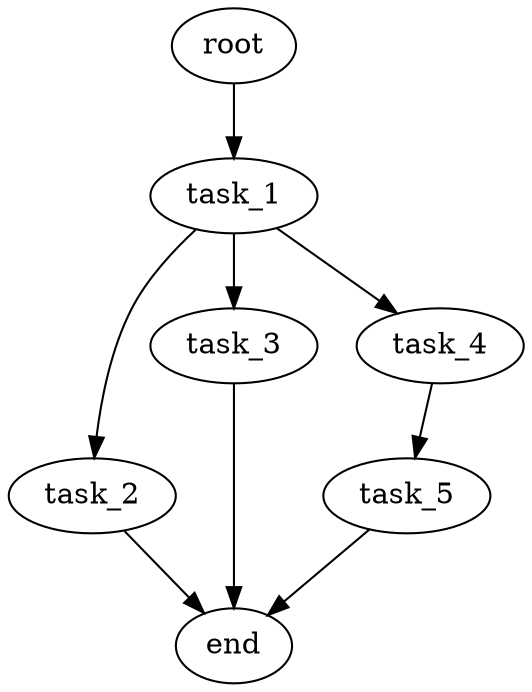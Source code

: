 digraph G {
  root [size="0.000000e+00"];
  task_1 [size="6.770228e+10"];
  task_2 [size="8.922874e+10"];
  task_3 [size="8.785189e+09"];
  task_4 [size="4.224999e+10"];
  task_5 [size="3.076742e+09"];
  end [size="0.000000e+00"];

  root -> task_1 [size="1.000000e-12"];
  task_1 -> task_2 [size="8.922874e+08"];
  task_1 -> task_3 [size="8.785189e+07"];
  task_1 -> task_4 [size="4.224999e+08"];
  task_2 -> end [size="1.000000e-12"];
  task_3 -> end [size="1.000000e-12"];
  task_4 -> task_5 [size="3.076742e+07"];
  task_5 -> end [size="1.000000e-12"];
}
